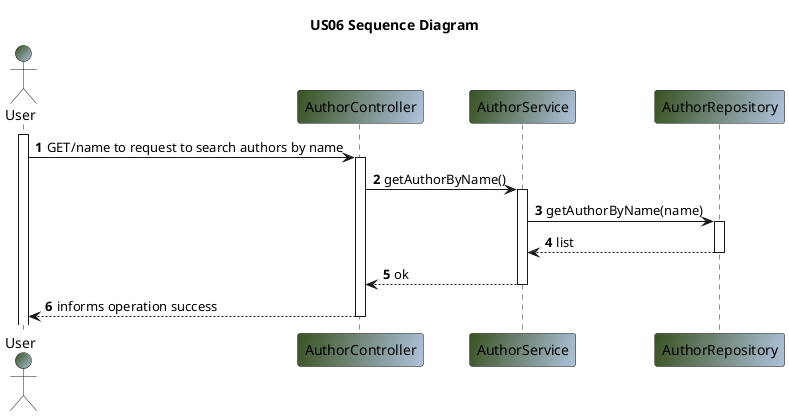 @startuml
'https://SubscriptionServicetuml.com/sequence-diagram

title US06 Sequence Diagram

autoactivate on
autonumber


actor "User" as user #3B5323FF/B0C4DEFF
participant "AuthorController" as ctrl #3B5323FF/B0C4DEFF
participant "AuthorService" as ser #3B5323FF/B0C4DEFF
participant "AuthorRepository" as repo #3B5323FF/B0C4DEFF
activate user


user -> ctrl: GET/name to request to search authors by name
ctrl -> ser: getAuthorByName()
ser -> repo: getAuthorByName(name)
repo --> ser: list
ser --> ctrl: ok
ctrl -->user: informs operation success


@enduml
